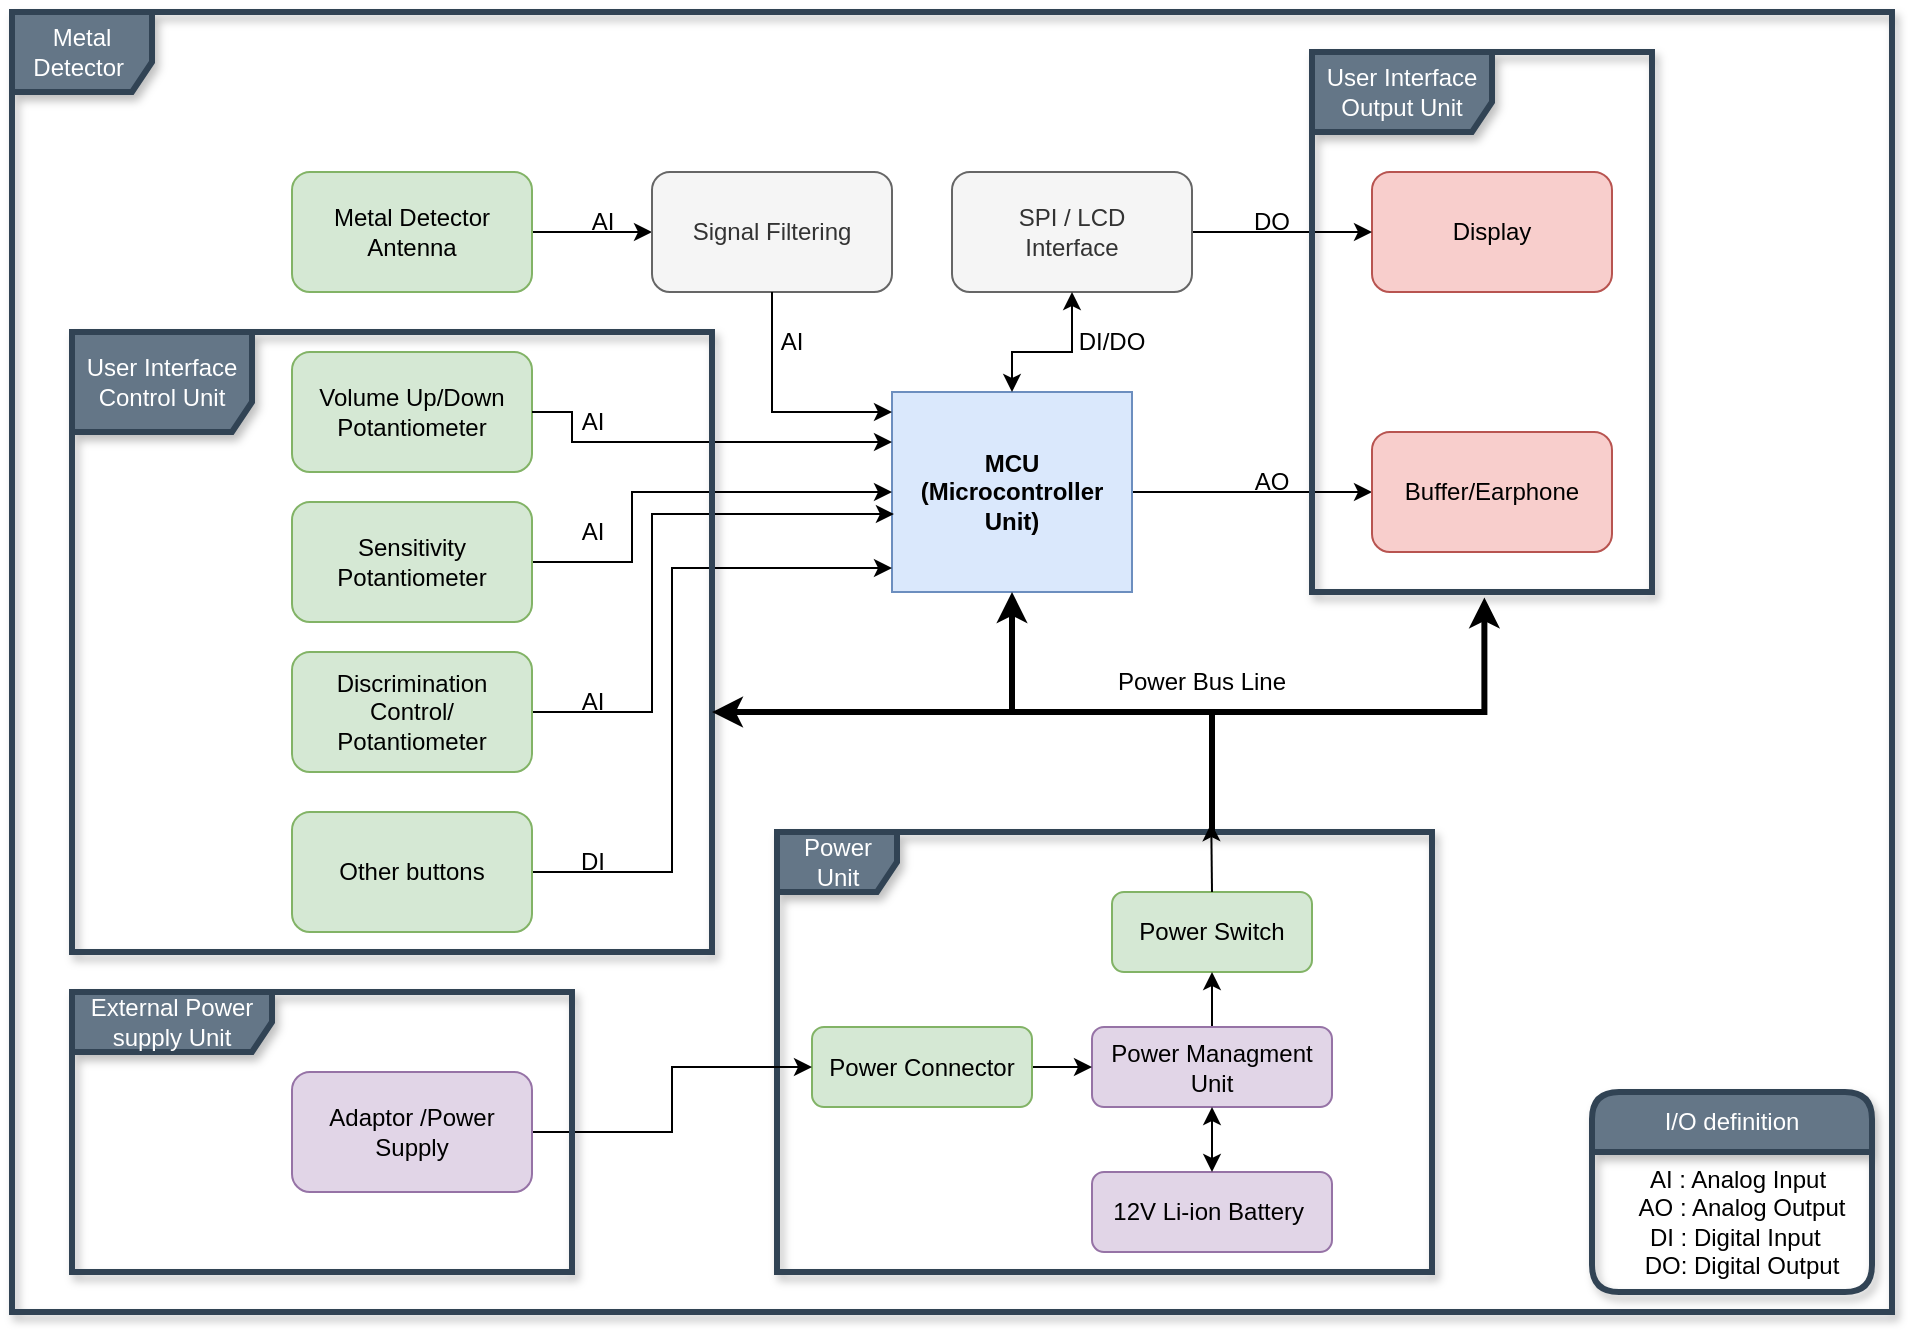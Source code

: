 <mxfile version="22.1.11" type="github">
  <diagram name="Page-1" id="58cdce13-f638-feb5-8d6f-7d28b1aa9fa0">
    <mxGraphModel dx="880" dy="506" grid="1" gridSize="10" guides="1" tooltips="1" connect="1" arrows="1" fold="1" page="1" pageScale="1" pageWidth="1100" pageHeight="850" background="none" math="0" shadow="0">
      <root>
        <mxCell id="0" />
        <mxCell id="1" parent="0" />
        <mxCell id="qSFb_at1WJNyLGFc-N33-54" style="edgeStyle=orthogonalEdgeStyle;rounded=0;orthogonalLoop=1;jettySize=auto;html=1;" parent="1" source="qSFb_at1WJNyLGFc-N33-1" target="qSFb_at1WJNyLGFc-N33-53" edge="1">
          <mxGeometry relative="1" as="geometry" />
        </mxCell>
        <mxCell id="qSFb_at1WJNyLGFc-N33-1" value="Metal Detector Antenna" style="rounded=1;whiteSpace=wrap;html=1;fillColor=#d5e8d4;strokeColor=#82b366;" parent="1" vertex="1">
          <mxGeometry x="190" y="170" width="120" height="60" as="geometry" />
        </mxCell>
        <mxCell id="qSFb_at1WJNyLGFc-N33-13" style="edgeStyle=orthogonalEdgeStyle;rounded=0;orthogonalLoop=1;jettySize=auto;html=1;entryX=0;entryY=0.5;entryDx=0;entryDy=0;" parent="1" source="qSFb_at1WJNyLGFc-N33-5" target="qSFb_at1WJNyLGFc-N33-11" edge="1">
          <mxGeometry relative="1" as="geometry">
            <Array as="points">
              <mxPoint x="660" y="330" />
              <mxPoint x="660" y="330" />
            </Array>
          </mxGeometry>
        </mxCell>
        <mxCell id="qSFb_at1WJNyLGFc-N33-5" value="&lt;b&gt;MCU &lt;br&gt;(Microcontroller Unit)&lt;/b&gt;" style="rounded=0;whiteSpace=wrap;html=1;fillColor=#dae8fc;strokeColor=#6c8ebf;" parent="1" vertex="1">
          <mxGeometry x="490" y="280" width="120" height="100" as="geometry" />
        </mxCell>
        <mxCell id="qSFb_at1WJNyLGFc-N33-9" value="12V Li-ion Battery&amp;nbsp;" style="rounded=1;whiteSpace=wrap;html=1;fillColor=#e1d5e7;strokeColor=#9673a6;" parent="1" vertex="1">
          <mxGeometry x="590" y="670" width="120" height="40" as="geometry" />
        </mxCell>
        <mxCell id="qSFb_at1WJNyLGFc-N33-10" value="Display" style="rounded=1;whiteSpace=wrap;html=1;fillColor=#f8cecc;strokeColor=#b85450;" parent="1" vertex="1">
          <mxGeometry x="730" y="170" width="120" height="60" as="geometry" />
        </mxCell>
        <mxCell id="qSFb_at1WJNyLGFc-N33-11" value="Buffer/Earphone" style="rounded=1;whiteSpace=wrap;html=1;fillColor=#f8cecc;strokeColor=#b85450;" parent="1" vertex="1">
          <mxGeometry x="730" y="300" width="120" height="60" as="geometry" />
        </mxCell>
        <mxCell id="qSFb_at1WJNyLGFc-N33-15" style="edgeStyle=orthogonalEdgeStyle;rounded=0;orthogonalLoop=1;jettySize=auto;html=1;entryX=0;entryY=0.5;entryDx=0;entryDy=0;" parent="1" source="qSFb_at1WJNyLGFc-N33-14" target="qSFb_at1WJNyLGFc-N33-10" edge="1">
          <mxGeometry relative="1" as="geometry" />
        </mxCell>
        <mxCell id="qSFb_at1WJNyLGFc-N33-14" value="SPI / LCD&lt;br&gt;Interface" style="rounded=1;whiteSpace=wrap;html=1;fillColor=#f5f5f5;fontColor=#333333;strokeColor=#666666;" parent="1" vertex="1">
          <mxGeometry x="520" y="170" width="120" height="60" as="geometry" />
        </mxCell>
        <mxCell id="qSFb_at1WJNyLGFc-N33-18" value="AI" style="text;html=1;align=center;verticalAlign=middle;resizable=0;points=[];autosize=1;strokeColor=none;fillColor=none;" parent="1" vertex="1">
          <mxGeometry x="330" y="180" width="30" height="30" as="geometry" />
        </mxCell>
        <mxCell id="qSFb_at1WJNyLGFc-N33-19" value="AI" style="text;html=1;align=center;verticalAlign=middle;resizable=0;points=[];autosize=1;strokeColor=none;fillColor=none;" parent="1" vertex="1">
          <mxGeometry x="325" y="280" width="30" height="30" as="geometry" />
        </mxCell>
        <mxCell id="qSFb_at1WJNyLGFc-N33-20" value="AO" style="text;html=1;strokeColor=none;fillColor=none;align=center;verticalAlign=middle;whiteSpace=wrap;rounded=0;" parent="1" vertex="1">
          <mxGeometry x="650" y="320" width="60" height="10" as="geometry" />
        </mxCell>
        <mxCell id="qSFb_at1WJNyLGFc-N33-21" value="DO" style="text;html=1;strokeColor=none;fillColor=none;align=center;verticalAlign=middle;whiteSpace=wrap;rounded=0;" parent="1" vertex="1">
          <mxGeometry x="650" y="190" width="60" height="10" as="geometry" />
        </mxCell>
        <mxCell id="qSFb_at1WJNyLGFc-N33-24" value="DI/DO" style="text;html=1;strokeColor=none;fillColor=none;align=center;verticalAlign=middle;whiteSpace=wrap;rounded=0;" parent="1" vertex="1">
          <mxGeometry x="570" y="250" width="60" height="10" as="geometry" />
        </mxCell>
        <mxCell id="qSFb_at1WJNyLGFc-N33-25" value="Volume Up/Down&lt;br&gt;Potantiometer" style="rounded=1;whiteSpace=wrap;html=1;fillColor=#d5e8d4;strokeColor=#82b366;" parent="1" vertex="1">
          <mxGeometry x="190" y="260" width="120" height="60" as="geometry" />
        </mxCell>
        <mxCell id="qSFb_at1WJNyLGFc-N33-31" style="edgeStyle=orthogonalEdgeStyle;rounded=0;orthogonalLoop=1;jettySize=auto;html=1;" parent="1" source="qSFb_at1WJNyLGFc-N33-26" edge="1">
          <mxGeometry relative="1" as="geometry">
            <mxPoint x="490" y="330" as="targetPoint" />
            <Array as="points">
              <mxPoint x="360" y="365" />
              <mxPoint x="360" y="330" />
            </Array>
          </mxGeometry>
        </mxCell>
        <mxCell id="qSFb_at1WJNyLGFc-N33-26" value="Sensitivity Potantiometer" style="rounded=1;whiteSpace=wrap;html=1;fillColor=#d5e8d4;strokeColor=#82b366;" parent="1" vertex="1">
          <mxGeometry x="190" y="335" width="120" height="60" as="geometry" />
        </mxCell>
        <mxCell id="qSFb_at1WJNyLGFc-N33-29" style="edgeStyle=orthogonalEdgeStyle;rounded=0;orthogonalLoop=1;jettySize=auto;html=1;exitX=1;exitY=0.5;exitDx=0;exitDy=0;entryX=0;entryY=0.25;entryDx=0;entryDy=0;" parent="1" source="qSFb_at1WJNyLGFc-N33-25" target="qSFb_at1WJNyLGFc-N33-5" edge="1">
          <mxGeometry relative="1" as="geometry">
            <mxPoint x="432" y="280" as="targetPoint" />
            <Array as="points">
              <mxPoint x="330" y="290" />
              <mxPoint x="330" y="305" />
            </Array>
          </mxGeometry>
        </mxCell>
        <mxCell id="qSFb_at1WJNyLGFc-N33-32" value="AI" style="text;html=1;align=center;verticalAlign=middle;resizable=0;points=[];autosize=1;strokeColor=none;fillColor=none;" parent="1" vertex="1">
          <mxGeometry x="325" y="335" width="30" height="30" as="geometry" />
        </mxCell>
        <mxCell id="qSFb_at1WJNyLGFc-N33-35" value="" style="endArrow=classic;startArrow=classic;html=1;rounded=0;entryX=0.5;entryY=1;entryDx=0;entryDy=0;exitX=0.5;exitY=0;exitDx=0;exitDy=0;" parent="1" source="qSFb_at1WJNyLGFc-N33-5" target="qSFb_at1WJNyLGFc-N33-14" edge="1">
          <mxGeometry width="50" height="50" relative="1" as="geometry">
            <mxPoint x="690" y="450" as="sourcePoint" />
            <mxPoint x="740" y="400" as="targetPoint" />
            <Array as="points">
              <mxPoint x="550" y="260" />
              <mxPoint x="580" y="260" />
            </Array>
          </mxGeometry>
        </mxCell>
        <mxCell id="qSFb_at1WJNyLGFc-N33-38" style="edgeStyle=orthogonalEdgeStyle;rounded=0;orthogonalLoop=1;jettySize=auto;html=1;exitX=1;exitY=0.5;exitDx=0;exitDy=0;entryX=0.008;entryY=0.61;entryDx=0;entryDy=0;entryPerimeter=0;" parent="1" source="qSFb_at1WJNyLGFc-N33-37" target="qSFb_at1WJNyLGFc-N33-5" edge="1">
          <mxGeometry relative="1" as="geometry">
            <Array as="points">
              <mxPoint x="370" y="440" />
              <mxPoint x="370" y="341" />
            </Array>
          </mxGeometry>
        </mxCell>
        <mxCell id="qSFb_at1WJNyLGFc-N33-37" value="Discrimination Control/ Potantiometer" style="rounded=1;whiteSpace=wrap;html=1;fillColor=#d5e8d4;strokeColor=#82b366;" parent="1" vertex="1">
          <mxGeometry x="190" y="410" width="120" height="60" as="geometry" />
        </mxCell>
        <mxCell id="qSFb_at1WJNyLGFc-N33-39" value="AI" style="text;html=1;align=center;verticalAlign=middle;resizable=0;points=[];autosize=1;strokeColor=none;fillColor=none;" parent="1" vertex="1">
          <mxGeometry x="325" y="420" width="30" height="30" as="geometry" />
        </mxCell>
        <mxCell id="qSFb_at1WJNyLGFc-N33-41" style="edgeStyle=orthogonalEdgeStyle;rounded=0;orthogonalLoop=1;jettySize=auto;html=1;entryX=0;entryY=0.88;entryDx=0;entryDy=0;entryPerimeter=0;" parent="1" source="qSFb_at1WJNyLGFc-N33-40" target="qSFb_at1WJNyLGFc-N33-5" edge="1">
          <mxGeometry relative="1" as="geometry">
            <mxPoint x="430" y="310" as="targetPoint" />
            <Array as="points">
              <mxPoint x="380" y="520" />
              <mxPoint x="380" y="368" />
            </Array>
          </mxGeometry>
        </mxCell>
        <mxCell id="qSFb_at1WJNyLGFc-N33-40" value="Other buttons" style="rounded=1;whiteSpace=wrap;html=1;fillColor=#d5e8d4;strokeColor=#82b366;" parent="1" vertex="1">
          <mxGeometry x="190" y="490" width="120" height="60" as="geometry" />
        </mxCell>
        <mxCell id="qSFb_at1WJNyLGFc-N33-43" value="DI" style="text;html=1;align=center;verticalAlign=middle;resizable=0;points=[];autosize=1;strokeColor=none;fillColor=none;" parent="1" vertex="1">
          <mxGeometry x="320" y="500" width="40" height="30" as="geometry" />
        </mxCell>
        <mxCell id="qSFb_at1WJNyLGFc-N33-44" value="Metal Detector&amp;nbsp;" style="shape=umlFrame;whiteSpace=wrap;html=1;pointerEvents=0;fillColor=#647687;strokeColor=#314354;strokeWidth=3;shadow=1;fontColor=#ffffff;width=70;height=40;" parent="1" vertex="1">
          <mxGeometry x="50" y="90" width="940" height="650" as="geometry" />
        </mxCell>
        <mxCell id="qSFb_at1WJNyLGFc-N33-49" value="I/O definition" style="swimlane;fontStyle=0;childLayout=stackLayout;horizontal=1;startSize=30;horizontalStack=0;resizeParent=1;resizeParentMax=0;resizeLast=0;collapsible=1;marginBottom=0;whiteSpace=wrap;html=1;strokeWidth=3;fillColor=#647687;fontColor=#ffffff;strokeColor=#314354;glass=0;shadow=1;rounded=1;" parent="1" vertex="1">
          <mxGeometry x="840" y="630" width="140" height="100" as="geometry" />
        </mxCell>
        <mxCell id="qSFb_at1WJNyLGFc-N33-48" value="&amp;nbsp; AI : Analog Input&lt;br&gt;&amp;nbsp; &amp;nbsp;AO : Analog Output&lt;br&gt;&amp;nbsp;DI : Digital Input&lt;br&gt;&amp;nbsp; &amp;nbsp;DO: Digital Output" style="text;html=1;strokeColor=none;fillColor=none;align=center;verticalAlign=middle;whiteSpace=wrap;rounded=0;" parent="qSFb_at1WJNyLGFc-N33-49" vertex="1">
          <mxGeometry y="30" width="140" height="70" as="geometry" />
        </mxCell>
        <mxCell id="qSFb_at1WJNyLGFc-N33-53" value="Signal Filtering" style="rounded=1;whiteSpace=wrap;html=1;fillColor=#f5f5f5;fontColor=#333333;strokeColor=#666666;" parent="1" vertex="1">
          <mxGeometry x="370" y="170" width="120" height="60" as="geometry" />
        </mxCell>
        <mxCell id="qSFb_at1WJNyLGFc-N33-55" style="edgeStyle=orthogonalEdgeStyle;rounded=0;orthogonalLoop=1;jettySize=auto;html=1;exitX=0.5;exitY=1;exitDx=0;exitDy=0;entryX=0;entryY=0.1;entryDx=0;entryDy=0;entryPerimeter=0;" parent="1" source="qSFb_at1WJNyLGFc-N33-53" target="qSFb_at1WJNyLGFc-N33-5" edge="1">
          <mxGeometry relative="1" as="geometry">
            <Array as="points">
              <mxPoint x="430" y="290" />
            </Array>
          </mxGeometry>
        </mxCell>
        <mxCell id="qSFb_at1WJNyLGFc-N33-57" value="AI" style="text;html=1;strokeColor=none;fillColor=none;align=center;verticalAlign=middle;whiteSpace=wrap;rounded=0;" parent="1" vertex="1">
          <mxGeometry x="430" y="240" width="20" height="30" as="geometry" />
        </mxCell>
        <mxCell id="qSFb_at1WJNyLGFc-N33-65" value="User Interface&lt;br&gt;Control Unit" style="shape=umlFrame;whiteSpace=wrap;html=1;pointerEvents=0;width=90;height=50;fillColor=#647687;fontColor=#ffffff;strokeColor=#314354;strokeWidth=3;perimeterSpacing=0;shadow=1;" parent="1" vertex="1">
          <mxGeometry x="80" y="250" width="320" height="310" as="geometry" />
        </mxCell>
        <mxCell id="qSFb_at1WJNyLGFc-N33-68" value="User Interface&lt;br&gt;Output Unit" style="shape=umlFrame;whiteSpace=wrap;html=1;pointerEvents=0;strokeWidth=3;fillColor=#647687;fontColor=#ffffff;strokeColor=#314354;shadow=1;width=90;height=40;" parent="1" vertex="1">
          <mxGeometry x="700" y="110" width="170" height="270" as="geometry" />
        </mxCell>
        <mxCell id="qSFb_at1WJNyLGFc-N33-82" style="edgeStyle=orthogonalEdgeStyle;rounded=0;orthogonalLoop=1;jettySize=auto;html=1;strokeWidth=3;" parent="1" source="qSFb_at1WJNyLGFc-N33-70" target="qSFb_at1WJNyLGFc-N33-5" edge="1">
          <mxGeometry relative="1" as="geometry">
            <Array as="points">
              <mxPoint x="650" y="440" />
              <mxPoint x="550" y="440" />
            </Array>
          </mxGeometry>
        </mxCell>
        <mxCell id="qSFb_at1WJNyLGFc-N33-70" value="Power Unit" style="shape=umlFrame;whiteSpace=wrap;html=1;pointerEvents=0;strokeWidth=3;fillColor=#647687;fontColor=#ffffff;strokeColor=#314354;shadow=1;" parent="1" vertex="1">
          <mxGeometry x="432.5" y="500" width="327.5" height="220" as="geometry" />
        </mxCell>
        <mxCell id="qSFb_at1WJNyLGFc-N33-71" value="Power Switch" style="rounded=1;whiteSpace=wrap;html=1;fillColor=#d5e8d4;strokeColor=#82b366;" parent="1" vertex="1">
          <mxGeometry x="600" y="530" width="100" height="40" as="geometry" />
        </mxCell>
        <mxCell id="qSFb_at1WJNyLGFc-N33-75" style="edgeStyle=orthogonalEdgeStyle;rounded=0;orthogonalLoop=1;jettySize=auto;html=1;exitX=0.5;exitY=0;exitDx=0;exitDy=0;entryX=0.5;entryY=1;entryDx=0;entryDy=0;" parent="1" source="qSFb_at1WJNyLGFc-N33-72" target="qSFb_at1WJNyLGFc-N33-71" edge="1">
          <mxGeometry relative="1" as="geometry" />
        </mxCell>
        <mxCell id="qSFb_at1WJNyLGFc-N33-72" value="Power Managment Unit" style="rounded=1;whiteSpace=wrap;html=1;fillColor=#e1d5e7;strokeColor=#9673a6;" parent="1" vertex="1">
          <mxGeometry x="590" y="597.5" width="120" height="40" as="geometry" />
        </mxCell>
        <mxCell id="qSFb_at1WJNyLGFc-N33-73" value="" style="endArrow=classic;startArrow=classic;html=1;rounded=0;entryX=0.5;entryY=1;entryDx=0;entryDy=0;exitX=0.5;exitY=0;exitDx=0;exitDy=0;" parent="1" source="qSFb_at1WJNyLGFc-N33-9" target="qSFb_at1WJNyLGFc-N33-72" edge="1">
          <mxGeometry width="50" height="50" relative="1" as="geometry">
            <mxPoint x="655" y="660" as="sourcePoint" />
            <mxPoint x="580" y="620" as="targetPoint" />
          </mxGeometry>
        </mxCell>
        <mxCell id="qSFb_at1WJNyLGFc-N33-84" style="edgeStyle=orthogonalEdgeStyle;rounded=0;orthogonalLoop=1;jettySize=auto;html=1;entryX=0.507;entryY=1.01;entryDx=0;entryDy=0;entryPerimeter=0;strokeWidth=3;" parent="1" source="qSFb_at1WJNyLGFc-N33-70" target="qSFb_at1WJNyLGFc-N33-68" edge="1">
          <mxGeometry relative="1" as="geometry">
            <Array as="points">
              <mxPoint x="650" y="440" />
              <mxPoint x="786" y="440" />
            </Array>
          </mxGeometry>
        </mxCell>
        <mxCell id="qSFb_at1WJNyLGFc-N33-85" style="edgeStyle=orthogonalEdgeStyle;rounded=0;orthogonalLoop=1;jettySize=auto;html=1;jumpSize=6;strokeWidth=3;entryX=1;entryY=0.613;entryDx=0;entryDy=0;entryPerimeter=0;" parent="1" source="qSFb_at1WJNyLGFc-N33-70" target="qSFb_at1WJNyLGFc-N33-65" edge="1">
          <mxGeometry relative="1" as="geometry">
            <mxPoint x="410" y="440" as="targetPoint" />
            <Array as="points">
              <mxPoint x="650" y="440" />
            </Array>
          </mxGeometry>
        </mxCell>
        <mxCell id="qSFb_at1WJNyLGFc-N33-86" value="Power Bus Line" style="text;html=1;strokeColor=none;fillColor=none;align=center;verticalAlign=middle;whiteSpace=wrap;rounded=0;" parent="1" vertex="1">
          <mxGeometry x="600" y="410" width="90" height="30" as="geometry" />
        </mxCell>
        <mxCell id="qSFb_at1WJNyLGFc-N33-90" value="" style="edgeStyle=orthogonalEdgeStyle;rounded=0;orthogonalLoop=1;jettySize=auto;html=1;" parent="1" source="qSFb_at1WJNyLGFc-N33-89" target="qSFb_at1WJNyLGFc-N33-72" edge="1">
          <mxGeometry relative="1" as="geometry" />
        </mxCell>
        <mxCell id="qSFb_at1WJNyLGFc-N33-89" value="Power Connector" style="rounded=1;whiteSpace=wrap;html=1;fillColor=#d5e8d4;strokeColor=#82b366;" parent="1" vertex="1">
          <mxGeometry x="450" y="597.5" width="110" height="40" as="geometry" />
        </mxCell>
        <mxCell id="qSFb_at1WJNyLGFc-N33-93" style="edgeStyle=orthogonalEdgeStyle;rounded=0;orthogonalLoop=1;jettySize=auto;html=1;exitX=0.5;exitY=0;exitDx=0;exitDy=0;entryX=0.663;entryY=-0.02;entryDx=0;entryDy=0;entryPerimeter=0;" parent="1" source="qSFb_at1WJNyLGFc-N33-71" target="qSFb_at1WJNyLGFc-N33-70" edge="1">
          <mxGeometry relative="1" as="geometry" />
        </mxCell>
        <mxCell id="qSFb_at1WJNyLGFc-N33-95" style="edgeStyle=orthogonalEdgeStyle;rounded=0;orthogonalLoop=1;jettySize=auto;html=1;entryX=0;entryY=0.5;entryDx=0;entryDy=0;" parent="1" source="qSFb_at1WJNyLGFc-N33-94" target="qSFb_at1WJNyLGFc-N33-89" edge="1">
          <mxGeometry relative="1" as="geometry" />
        </mxCell>
        <mxCell id="qSFb_at1WJNyLGFc-N33-94" value="Adaptor /Power Supply" style="rounded=1;whiteSpace=wrap;html=1;fillColor=#e1d5e7;strokeColor=#9673a6;" parent="1" vertex="1">
          <mxGeometry x="190" y="620" width="120" height="60" as="geometry" />
        </mxCell>
        <mxCell id="qSFb_at1WJNyLGFc-N33-96" value="External Power supply Unit" style="shape=umlFrame;whiteSpace=wrap;html=1;pointerEvents=0;width=100;height=30;strokeWidth=3;fillColor=#647687;fontColor=#ffffff;strokeColor=#314354;shadow=1;" parent="1" vertex="1">
          <mxGeometry x="80" y="580" width="250" height="140" as="geometry" />
        </mxCell>
      </root>
    </mxGraphModel>
  </diagram>
</mxfile>
